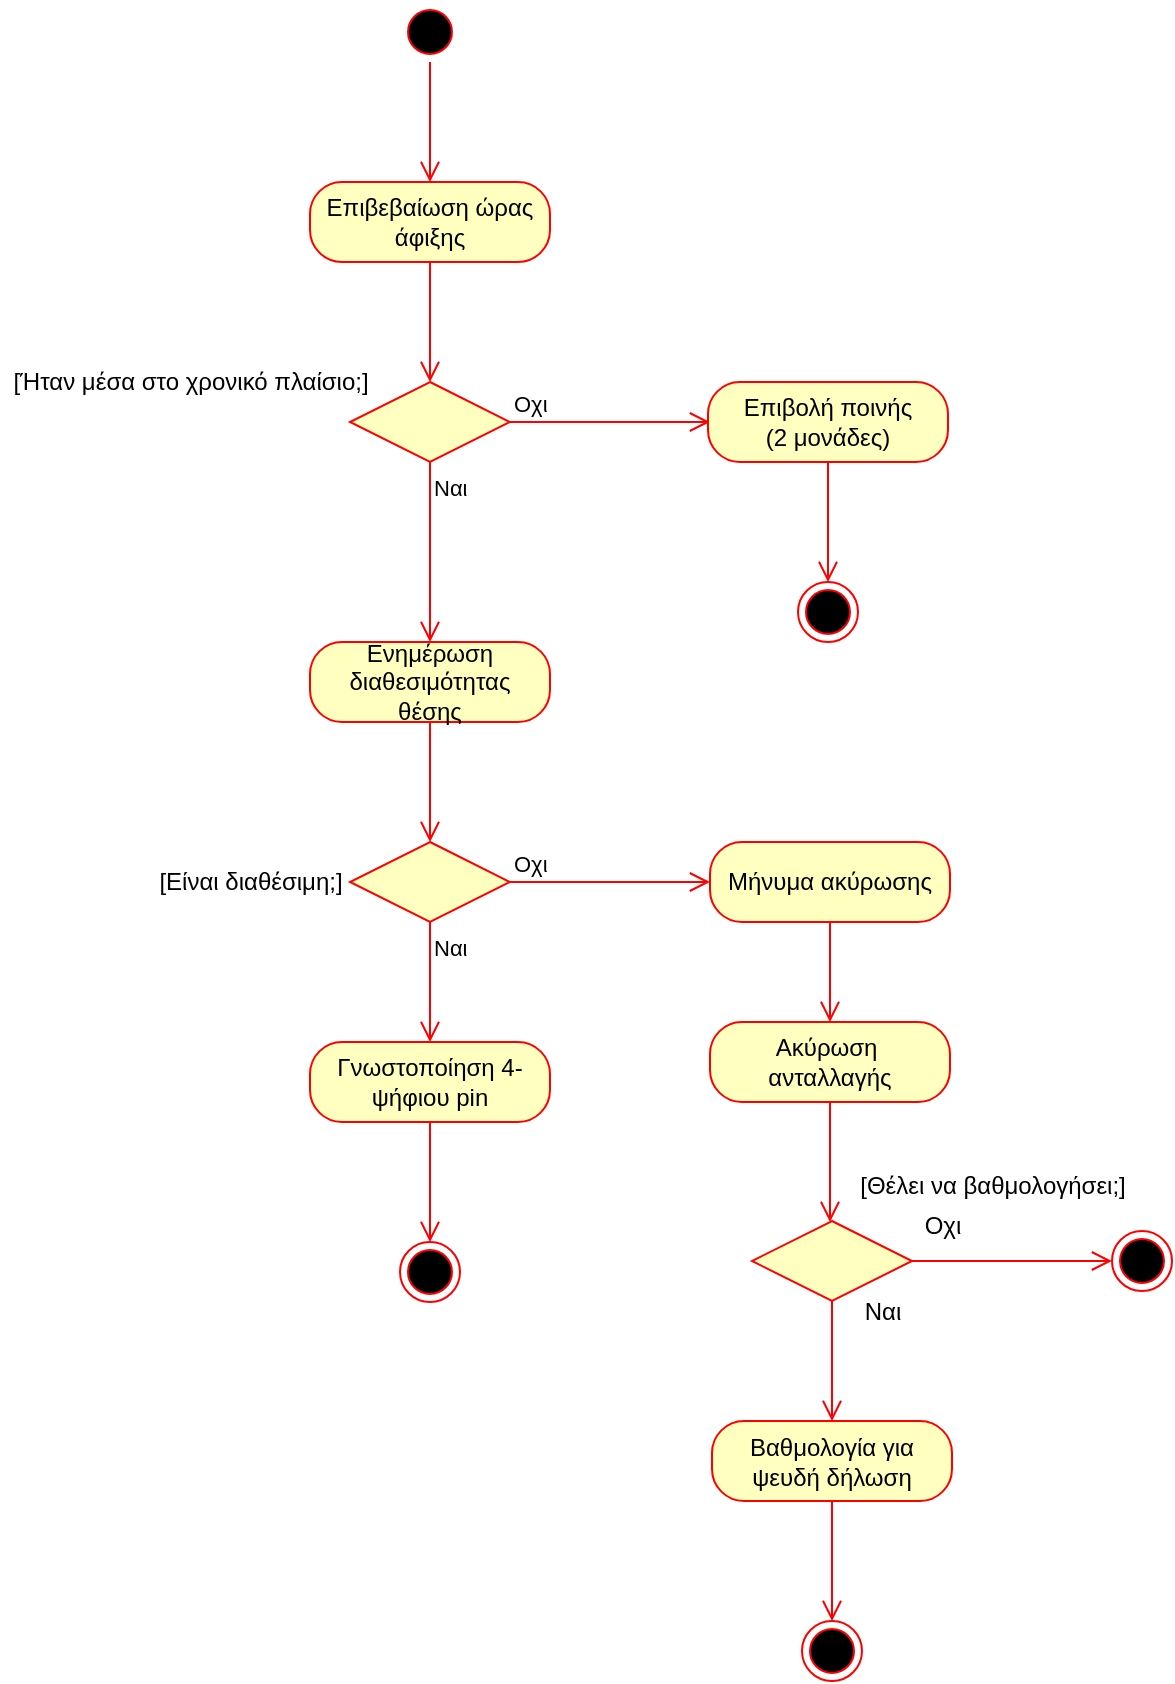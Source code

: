 <mxfile version="12.9.3" type="device"><diagram id="LKvyTQR4aVUHF9h0-rIU" name="Page-1"><mxGraphModel dx="732" dy="956" grid="1" gridSize="10" guides="1" tooltips="1" connect="1" arrows="1" fold="1" page="1" pageScale="1" pageWidth="850" pageHeight="1100" math="0" shadow="0"><root><mxCell id="0"/><mxCell id="1" parent="0"/><mxCell id="Nv8Z21kzuwq3HV6rfy0P-1" value="" style="ellipse;html=1;shape=startState;fillColor=#000000;strokeColor=#ff0000;" parent="1" vertex="1"><mxGeometry x="210" y="100" width="30" height="30" as="geometry"/></mxCell><mxCell id="Nv8Z21kzuwq3HV6rfy0P-2" value="" style="edgeStyle=orthogonalEdgeStyle;html=1;verticalAlign=bottom;endArrow=open;endSize=8;strokeColor=#ff0000;" parent="1" source="Nv8Z21kzuwq3HV6rfy0P-1" edge="1"><mxGeometry relative="1" as="geometry"><mxPoint x="225" y="190" as="targetPoint"/></mxGeometry></mxCell><mxCell id="Nv8Z21kzuwq3HV6rfy0P-3" value="Ενημέρωση διαθεσιμότητας&lt;br&gt;θέσης" style="rounded=1;whiteSpace=wrap;html=1;arcSize=40;fontColor=#000000;fillColor=#ffffc0;strokeColor=#ff0000;" parent="1" vertex="1"><mxGeometry x="165" y="420" width="120" height="40" as="geometry"/></mxCell><mxCell id="Nv8Z21kzuwq3HV6rfy0P-4" value="" style="edgeStyle=orthogonalEdgeStyle;html=1;verticalAlign=bottom;endArrow=open;endSize=8;strokeColor=#ff0000;" parent="1" source="Nv8Z21kzuwq3HV6rfy0P-3" edge="1"><mxGeometry relative="1" as="geometry"><mxPoint x="225" y="520" as="targetPoint"/></mxGeometry></mxCell><mxCell id="Nv8Z21kzuwq3HV6rfy0P-11" value="" style="rhombus;whiteSpace=wrap;html=1;fillColor=#ffffc0;strokeColor=#ff0000;" parent="1" vertex="1"><mxGeometry x="185" y="520" width="80" height="40" as="geometry"/></mxCell><mxCell id="Nv8Z21kzuwq3HV6rfy0P-12" value="Οχι" style="edgeStyle=orthogonalEdgeStyle;html=1;align=left;verticalAlign=bottom;endArrow=open;endSize=8;strokeColor=#ff0000;" parent="1" source="Nv8Z21kzuwq3HV6rfy0P-11" edge="1"><mxGeometry x="-1" relative="1" as="geometry"><mxPoint x="365" y="540" as="targetPoint"/></mxGeometry></mxCell><mxCell id="Nv8Z21kzuwq3HV6rfy0P-13" value="Ναι" style="edgeStyle=orthogonalEdgeStyle;html=1;align=left;verticalAlign=top;endArrow=open;endSize=8;strokeColor=#ff0000;" parent="1" source="Nv8Z21kzuwq3HV6rfy0P-11" edge="1"><mxGeometry x="-1" relative="1" as="geometry"><mxPoint x="225" y="620" as="targetPoint"/></mxGeometry></mxCell><mxCell id="Nv8Z21kzuwq3HV6rfy0P-14" value="[Είναι διαθέσιμη;]" style="text;html=1;align=center;verticalAlign=middle;resizable=0;points=[];autosize=1;" parent="1" vertex="1"><mxGeometry x="80" y="530" width="110" height="20" as="geometry"/></mxCell><mxCell id="Nv8Z21kzuwq3HV6rfy0P-15" value="" style="rhombus;whiteSpace=wrap;html=1;fillColor=#ffffc0;strokeColor=#ff0000;" parent="1" vertex="1"><mxGeometry x="386" y="709.5" width="80" height="40" as="geometry"/></mxCell><mxCell id="Nv8Z21kzuwq3HV6rfy0P-16" value="" style="edgeStyle=orthogonalEdgeStyle;html=1;align=left;verticalAlign=bottom;endArrow=open;endSize=8;strokeColor=#ff0000;" parent="1" source="Nv8Z21kzuwq3HV6rfy0P-15" edge="1"><mxGeometry x="-0.8" y="10" relative="1" as="geometry"><mxPoint x="566" y="729.5" as="targetPoint"/><mxPoint as="offset"/></mxGeometry></mxCell><mxCell id="Nv8Z21kzuwq3HV6rfy0P-17" value="" style="edgeStyle=orthogonalEdgeStyle;html=1;align=left;verticalAlign=top;endArrow=open;endSize=8;strokeColor=#ff0000;" parent="1" source="Nv8Z21kzuwq3HV6rfy0P-15" edge="1"><mxGeometry x="-1" relative="1" as="geometry"><mxPoint x="426" y="809.5" as="targetPoint"/></mxGeometry></mxCell><mxCell id="Nv8Z21kzuwq3HV6rfy0P-18" value="[Θέλει να βαθμολογήσει;]" style="text;html=1;align=center;verticalAlign=middle;resizable=0;points=[];autosize=1;" parent="1" vertex="1"><mxGeometry x="431" y="682" width="150" height="20" as="geometry"/></mxCell><mxCell id="Nv8Z21kzuwq3HV6rfy0P-19" value="" style="ellipse;html=1;shape=endState;fillColor=#000000;strokeColor=#ff0000;" parent="1" vertex="1"><mxGeometry x="566" y="714.5" width="30" height="30" as="geometry"/></mxCell><mxCell id="Nv8Z21kzuwq3HV6rfy0P-20" value="Οχι" style="text;html=1;align=center;verticalAlign=middle;resizable=0;points=[];autosize=1;" parent="1" vertex="1"><mxGeometry x="466" y="702" width="30" height="20" as="geometry"/></mxCell><mxCell id="Nv8Z21kzuwq3HV6rfy0P-21" value="Ναι" style="text;html=1;align=center;verticalAlign=middle;resizable=0;points=[];autosize=1;" parent="1" vertex="1"><mxGeometry x="436" y="744.5" width="30" height="20" as="geometry"/></mxCell><mxCell id="Nv8Z21kzuwq3HV6rfy0P-22" value="Βαθμολογία για ψευδή δήλωση" style="rounded=1;whiteSpace=wrap;html=1;arcSize=40;fontColor=#000000;fillColor=#ffffc0;strokeColor=#ff0000;" parent="1" vertex="1"><mxGeometry x="366" y="809.5" width="120" height="40" as="geometry"/></mxCell><mxCell id="Nv8Z21kzuwq3HV6rfy0P-23" value="" style="edgeStyle=orthogonalEdgeStyle;html=1;verticalAlign=bottom;endArrow=open;endSize=8;strokeColor=#ff0000;" parent="1" source="Nv8Z21kzuwq3HV6rfy0P-22" edge="1"><mxGeometry relative="1" as="geometry"><mxPoint x="426" y="909.5" as="targetPoint"/></mxGeometry></mxCell><mxCell id="Nv8Z21kzuwq3HV6rfy0P-24" value="" style="ellipse;html=1;shape=endState;fillColor=#000000;strokeColor=#ff0000;" parent="1" vertex="1"><mxGeometry x="411" y="909.5" width="30" height="30" as="geometry"/></mxCell><mxCell id="Nv8Z21kzuwq3HV6rfy0P-25" value="Επιβεβαίωση ώρας άφιξης" style="rounded=1;whiteSpace=wrap;html=1;arcSize=40;fontColor=#000000;fillColor=#ffffc0;strokeColor=#ff0000;" parent="1" vertex="1"><mxGeometry x="165" y="190" width="120" height="40" as="geometry"/></mxCell><mxCell id="Nv8Z21kzuwq3HV6rfy0P-26" value="" style="edgeStyle=orthogonalEdgeStyle;html=1;verticalAlign=bottom;endArrow=open;endSize=8;strokeColor=#ff0000;" parent="1" source="Nv8Z21kzuwq3HV6rfy0P-25" edge="1"><mxGeometry relative="1" as="geometry"><mxPoint x="225" y="290" as="targetPoint"/></mxGeometry></mxCell><mxCell id="Nv8Z21kzuwq3HV6rfy0P-33" value="" style="ellipse;html=1;shape=endState;fillColor=#000000;strokeColor=#ff0000;" parent="1" vertex="1"><mxGeometry x="210" y="720" width="30" height="30" as="geometry"/></mxCell><mxCell id="Nv8Z21kzuwq3HV6rfy0P-34" value="" style="rhombus;whiteSpace=wrap;html=1;fillColor=#ffffc0;strokeColor=#ff0000;" parent="1" vertex="1"><mxGeometry x="185" y="290" width="80" height="40" as="geometry"/></mxCell><mxCell id="Nv8Z21kzuwq3HV6rfy0P-35" value="Οχι" style="edgeStyle=orthogonalEdgeStyle;html=1;align=left;verticalAlign=bottom;endArrow=open;endSize=8;strokeColor=#ff0000;" parent="1" source="Nv8Z21kzuwq3HV6rfy0P-34" edge="1"><mxGeometry x="-1" relative="1" as="geometry"><mxPoint x="365" y="310" as="targetPoint"/></mxGeometry></mxCell><mxCell id="Nv8Z21kzuwq3HV6rfy0P-36" value="Ναι" style="edgeStyle=orthogonalEdgeStyle;html=1;align=left;verticalAlign=top;endArrow=open;endSize=8;strokeColor=#ff0000;entryX=0.5;entryY=0;entryDx=0;entryDy=0;" parent="1" source="Nv8Z21kzuwq3HV6rfy0P-34" target="Nv8Z21kzuwq3HV6rfy0P-3" edge="1"><mxGeometry x="-1" relative="1" as="geometry"><mxPoint x="225" y="390" as="targetPoint"/></mxGeometry></mxCell><mxCell id="Nv8Z21kzuwq3HV6rfy0P-37" value="[Ήταν μέσα στο χρονικό πλαίσιο;]" style="text;html=1;align=center;verticalAlign=middle;resizable=0;points=[];autosize=1;" parent="1" vertex="1"><mxGeometry x="10" y="280" width="190" height="20" as="geometry"/></mxCell><mxCell id="Nv8Z21kzuwq3HV6rfy0P-38" value="" style="ellipse;html=1;shape=endState;fillColor=#000000;strokeColor=#ff0000;" parent="1" vertex="1"><mxGeometry x="409" y="390" width="30" height="30" as="geometry"/></mxCell><mxCell id="Nv8Z21kzuwq3HV6rfy0P-42" value="Επιβολή ποινής&lt;br&gt;(2 μονάδες)" style="rounded=1;whiteSpace=wrap;html=1;arcSize=40;fontColor=#000000;fillColor=#ffffc0;strokeColor=#ff0000;" parent="1" vertex="1"><mxGeometry x="364" y="290" width="120" height="40" as="geometry"/></mxCell><mxCell id="Nv8Z21kzuwq3HV6rfy0P-43" value="" style="edgeStyle=orthogonalEdgeStyle;html=1;verticalAlign=bottom;endArrow=open;endSize=8;strokeColor=#ff0000;" parent="1" edge="1"><mxGeometry relative="1" as="geometry"><mxPoint x="424" y="390" as="targetPoint"/><mxPoint x="424" y="330" as="sourcePoint"/></mxGeometry></mxCell><mxCell id="Nv8Z21kzuwq3HV6rfy0P-51" value="Γνωστοποίηση 4-ψήφιου pin" style="rounded=1;whiteSpace=wrap;html=1;arcSize=40;fontColor=#000000;fillColor=#ffffc0;strokeColor=#ff0000;" parent="1" vertex="1"><mxGeometry x="165" y="620" width="120" height="40" as="geometry"/></mxCell><mxCell id="Nv8Z21kzuwq3HV6rfy0P-52" value="" style="edgeStyle=orthogonalEdgeStyle;html=1;verticalAlign=bottom;endArrow=open;endSize=8;strokeColor=#ff0000;" parent="1" source="Nv8Z21kzuwq3HV6rfy0P-51" edge="1"><mxGeometry relative="1" as="geometry"><mxPoint x="225" y="720" as="targetPoint"/></mxGeometry></mxCell><mxCell id="vnyiv4a24Rrr9TW1_dFN-4" value="Μήνυμα ακύρωσης" style="rounded=1;whiteSpace=wrap;html=1;arcSize=40;fontColor=#000000;fillColor=#ffffc0;strokeColor=#ff0000;" vertex="1" parent="1"><mxGeometry x="365" y="520" width="120" height="40" as="geometry"/></mxCell><mxCell id="vnyiv4a24Rrr9TW1_dFN-5" value="" style="edgeStyle=orthogonalEdgeStyle;html=1;verticalAlign=bottom;endArrow=open;endSize=8;strokeColor=#ff0000;" edge="1" source="vnyiv4a24Rrr9TW1_dFN-4" parent="1"><mxGeometry relative="1" as="geometry"><mxPoint x="425" y="610" as="targetPoint"/></mxGeometry></mxCell><mxCell id="vnyiv4a24Rrr9TW1_dFN-7" value="Ακύρωση&amp;nbsp;&lt;br&gt;ανταλλαγής" style="rounded=1;whiteSpace=wrap;html=1;arcSize=40;fontColor=#000000;fillColor=#ffffc0;strokeColor=#ff0000;" vertex="1" parent="1"><mxGeometry x="365" y="610" width="120" height="40" as="geometry"/></mxCell><mxCell id="vnyiv4a24Rrr9TW1_dFN-8" value="" style="edgeStyle=orthogonalEdgeStyle;html=1;verticalAlign=bottom;endArrow=open;endSize=8;strokeColor=#ff0000;" edge="1" source="vnyiv4a24Rrr9TW1_dFN-7" parent="1"><mxGeometry relative="1" as="geometry"><mxPoint x="425" y="710" as="targetPoint"/></mxGeometry></mxCell></root></mxGraphModel></diagram></mxfile>